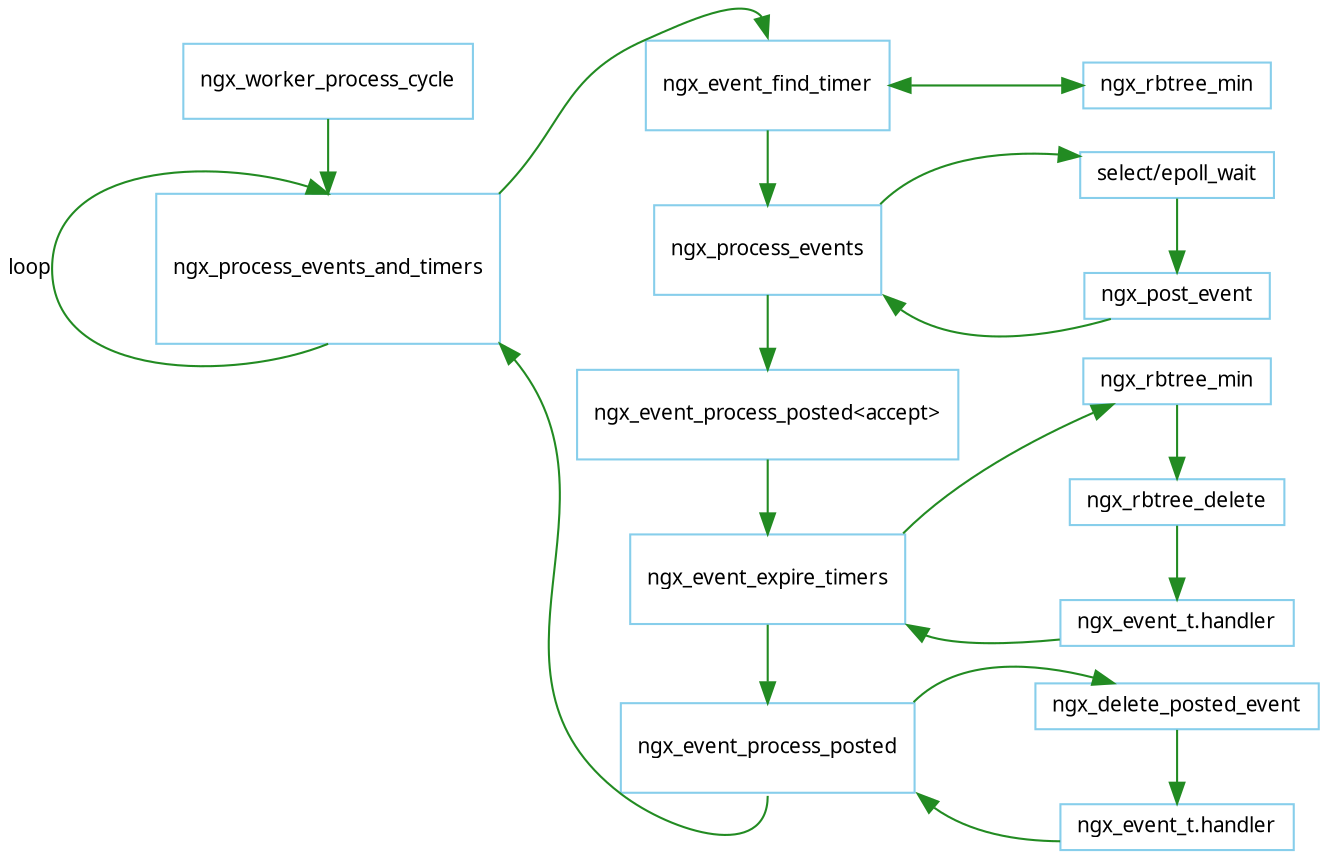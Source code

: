 digraph g {
   rankdir=LR;
   node [shape=box, color=skyblue, fontname="Verdana", fontsize=10];
   edge [color=forestgreen, fontname="Verdana", fontsize=10];
   
   ngx_process_events_and_timers [ height=1, label="ngx_process_events_and_timers"];

   ngx_worker_process_cycle -> ngx_process_events_and_timers;
   ngx_process_events_and_timers:s -> ngx_process_events_and_timers:n [label="loop"];

   {rank=same; ngx_worker_process_cycle; ngx_process_events_and_timers};

   node [height=0.6];
   ngx_process_events_and_timers:ne -> ngx_event_find_timer:n;
   ngx_event_find_timer -> ngx_process_events -> "ngx_event_process_posted\<accept\>" -> ngx_event_expire_timers -> ngx_event_process_posted;
   ngx_event_process_posted:s -> ngx_process_events_and_timers:se;

   {rank=same; ngx_event_find_timer; ngx_process_events;  "ngx_event_process_posted\<accept\>"; ngx_event_expire_timers; ngx_event_process_posted};

   node [height=0.3];
   // ngx_event_find_timer
   ngx_rbtree_min1 [label="ngx_rbtree_min"];
   ngx_event_find_timer -> ngx_rbtree_min1 [dir=both];

   // ngx_process_events
   ngx_process_events:ne -> "select/epoll_wait" -> ngx_post_event -> ngx_process_events:se;

   // ngx_event_expire_timers
   ngx_rbtree_min2 [label="ngx_rbtree_min"];
   event_handler1 [label="ngx_event_t.handler"];
   ngx_event_expire_timers:ne -> ngx_rbtree_min2 -> ngx_rbtree_delete -> event_handler1 -> ngx_event_expire_timers:se;

   // ngx_event_process_posted
   event_handler2 [label="ngx_event_t.handler"];
   ngx_event_process_posted:ne -> ngx_delete_posted_event -> event_handler2 -> ngx_event_process_posted:se;

   {rank=same; "select/epoll_wait"; ngx_post_event; ngx_rbtree_min2; ngx_rbtree_delete; event_handler1; event_handler2; ngx_delete_posted_event;};
}